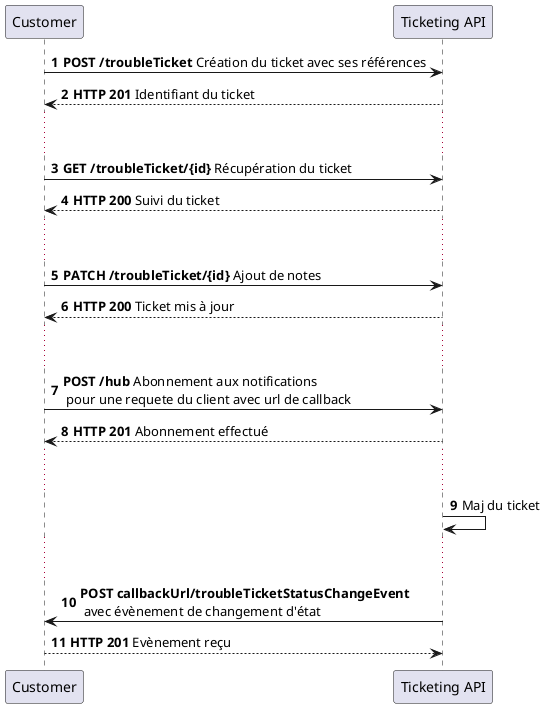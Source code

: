 @startuml
'https://plantuml.com/sequence-diagram

autonumber

Customer -> "Ticketing API" : **POST /troubleTicket** Création du ticket avec ses références
"Ticketing API" --> Customer : **HTTP 201** Identifiant du ticket
... ...
Customer -> "Ticketing API" : **GET /troubleTicket/{id}** Récupération du ticket
"Ticketing API" --> Customer : **HTTP 200** Suivi du ticket
... ...
Customer -> "Ticketing API" : **PATCH /troubleTicket/{id}** Ajout de notes
"Ticketing API" --> Customer : **HTTP 200** Ticket mis à jour
... ...
Customer -> "Ticketing API" : **POST /hub** Abonnement aux notifications \n pour une requete du client avec url de callback
    "Ticketing API" --> Customer : **HTTP 201** Abonnement effectué
... ...
"Ticketing API" -> "Ticketing API" : Maj du ticket
... ...
"Ticketing API" -> "Customer" : **POST callbackUrl/troubleTicketStatusChangeEvent** \n avec évènement de changement d'état
"Customer" --> "Ticketing API" : **HTTP 201** Evènement reçu

@enduml
